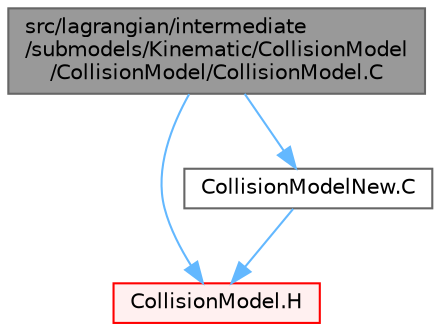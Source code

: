digraph "src/lagrangian/intermediate/submodels/Kinematic/CollisionModel/CollisionModel/CollisionModel.C"
{
 // LATEX_PDF_SIZE
  bgcolor="transparent";
  edge [fontname=Helvetica,fontsize=10,labelfontname=Helvetica,labelfontsize=10];
  node [fontname=Helvetica,fontsize=10,shape=box,height=0.2,width=0.4];
  Node1 [id="Node000001",label="src/lagrangian/intermediate\l/submodels/Kinematic/CollisionModel\l/CollisionModel/CollisionModel.C",height=0.2,width=0.4,color="gray40", fillcolor="grey60", style="filled", fontcolor="black",tooltip=" "];
  Node1 -> Node2 [id="edge1_Node000001_Node000002",color="steelblue1",style="solid",tooltip=" "];
  Node2 [id="Node000002",label="CollisionModel.H",height=0.2,width=0.4,color="red", fillcolor="#FFF0F0", style="filled",URL="$CollisionModel_8H.html",tooltip=" "];
  Node1 -> Node149 [id="edge2_Node000001_Node000149",color="steelblue1",style="solid",tooltip=" "];
  Node149 [id="Node000149",label="CollisionModelNew.C",height=0.2,width=0.4,color="grey40", fillcolor="white", style="filled",URL="$CollisionModelNew_8C.html",tooltip=" "];
  Node149 -> Node2 [id="edge3_Node000149_Node000002",color="steelblue1",style="solid",tooltip=" "];
}
